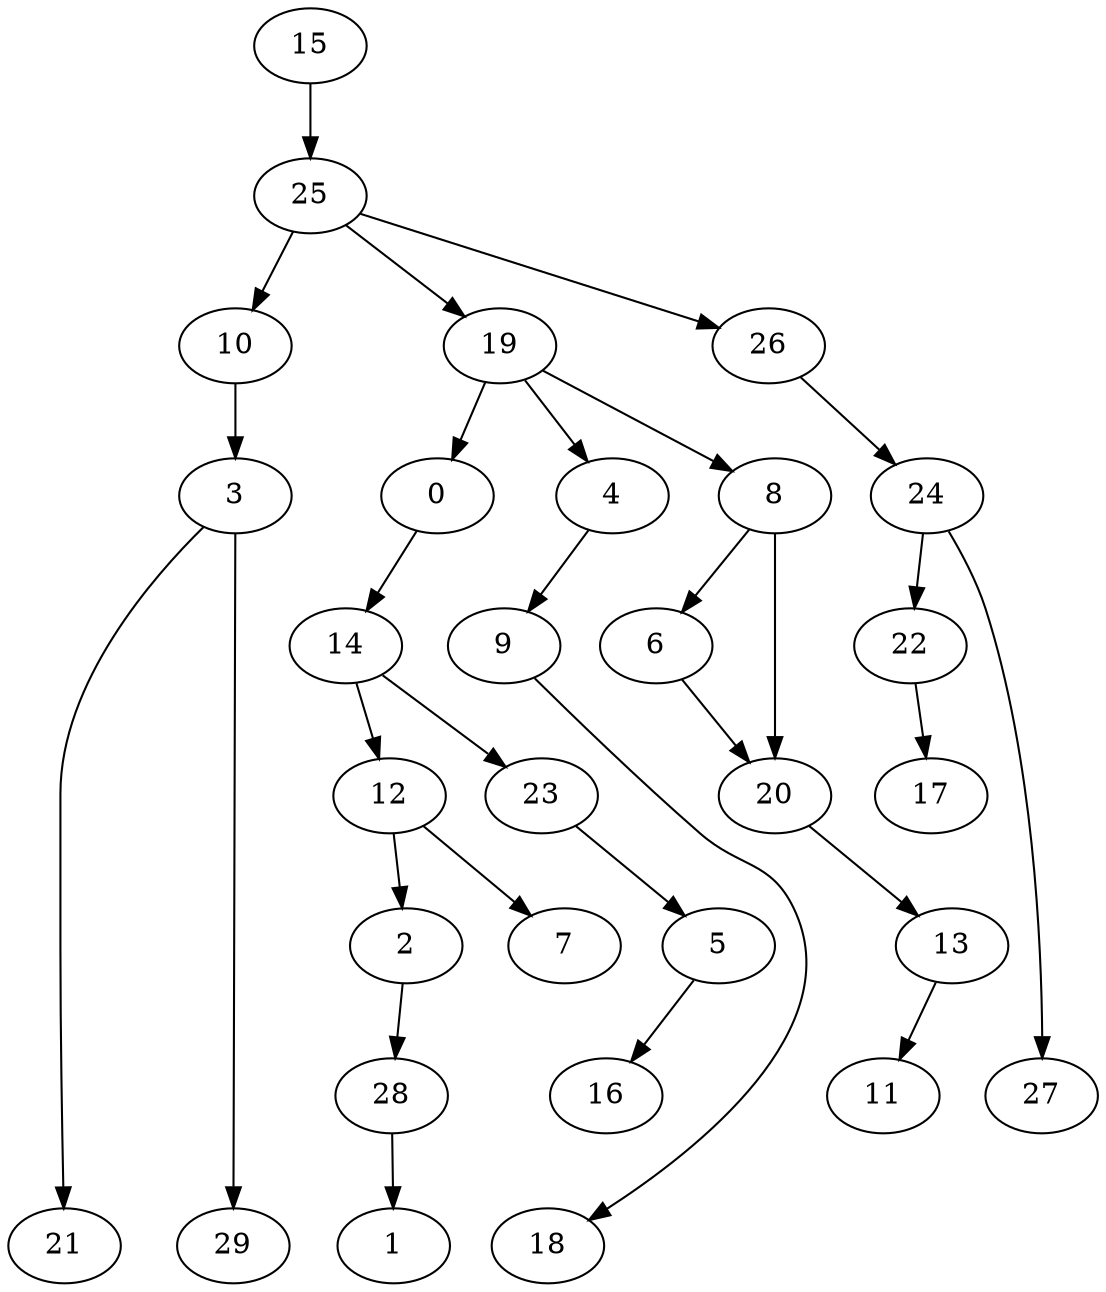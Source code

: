 digraph G {
    0;
    14;
    12;
    23;
    2;
    7;
    5;
    28;
    1;
    3;
    21;
    29;
    4;
    9;
    18;
    16;
    6;
    20;
    13;
    11;
    8;
    10;
    15;
    25;
    19;
    26;
    24;
    22;
    17;
    27;
    0 -> 14 [weight=0];
    14 -> 12 [weight=0];
    14 -> 23 [weight=0];
    12 -> 2 [weight=0];
    12 -> 7 [weight=0];
    23 -> 5 [weight=0];
    2 -> 28 [weight=0];
    5 -> 16 [weight=0];
    28 -> 1 [weight=0];
    3 -> 21 [weight=0];
    3 -> 29 [weight=0];
    4 -> 9 [weight=0];
    9 -> 18 [weight=0];
    6 -> 20 [weight=0];
    20 -> 13 [weight=0];
    13 -> 11 [weight=0];
    8 -> 6 [weight=0];
    8 -> 20 [weight=1];
    10 -> 3 [weight=0];
    15 -> 25 [weight=1];
    25 -> 10 [weight=0];
    25 -> 19 [weight=0];
    25 -> 26 [weight=0];
    19 -> 0 [weight=0];
    19 -> 4 [weight=0];
    19 -> 8 [weight=0];
    26 -> 24 [weight=0];
    24 -> 22 [weight=0];
    24 -> 27 [weight=0];
    22 -> 17 [weight=0];
}
